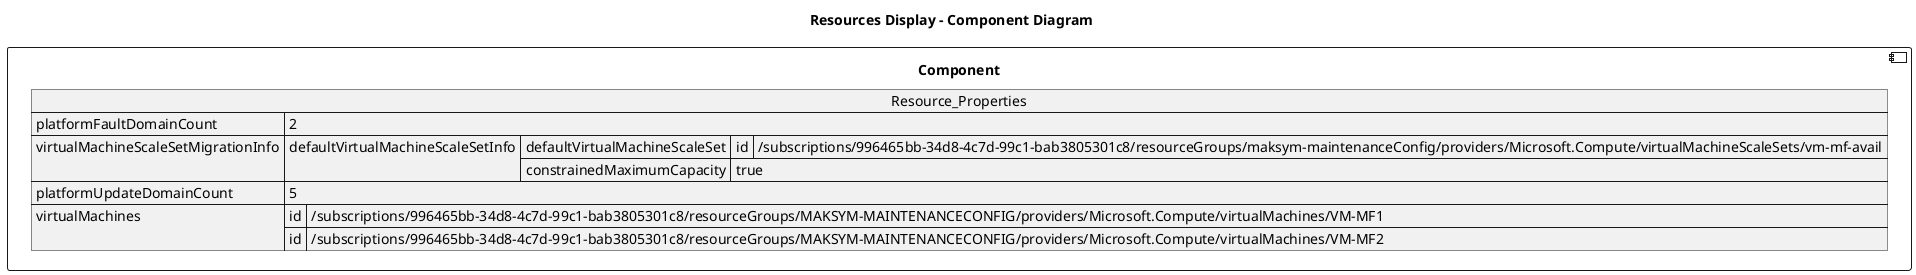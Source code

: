 @startuml

title Resources Display - Component Diagram

component Component {

json  Resource_Properties {
  "platformFaultDomainCount": 2,
  "virtualMachineScaleSetMigrationInfo": {
    "defaultVirtualMachineScaleSetInfo": {
      "defaultVirtualMachineScaleSet": {
        "id": "/subscriptions/996465bb-34d8-4c7d-99c1-bab3805301c8/resourceGroups/maksym-maintenanceConfig/providers/Microsoft.Compute/virtualMachineScaleSets/vm-mf-avail"
      },
      "constrainedMaximumCapacity": true
    }
  },
  "platformUpdateDomainCount": 5,
  "virtualMachines": [
    {
      "id": "/subscriptions/996465bb-34d8-4c7d-99c1-bab3805301c8/resourceGroups/MAKSYM-MAINTENANCECONFIG/providers/Microsoft.Compute/virtualMachines/VM-MF1"
    },
    {
      "id": "/subscriptions/996465bb-34d8-4c7d-99c1-bab3805301c8/resourceGroups/MAKSYM-MAINTENANCECONFIG/providers/Microsoft.Compute/virtualMachines/VM-MF2"
    }
  ]
}
}
@enduml
